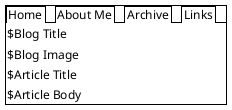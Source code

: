 @startsalt MainPage
{+
{/ Home | About Me | Archive | Links}
{ $Blog Title}
{ $Blog Image}
    {$Article Title}
    {$Article Body}
}
@endsalt